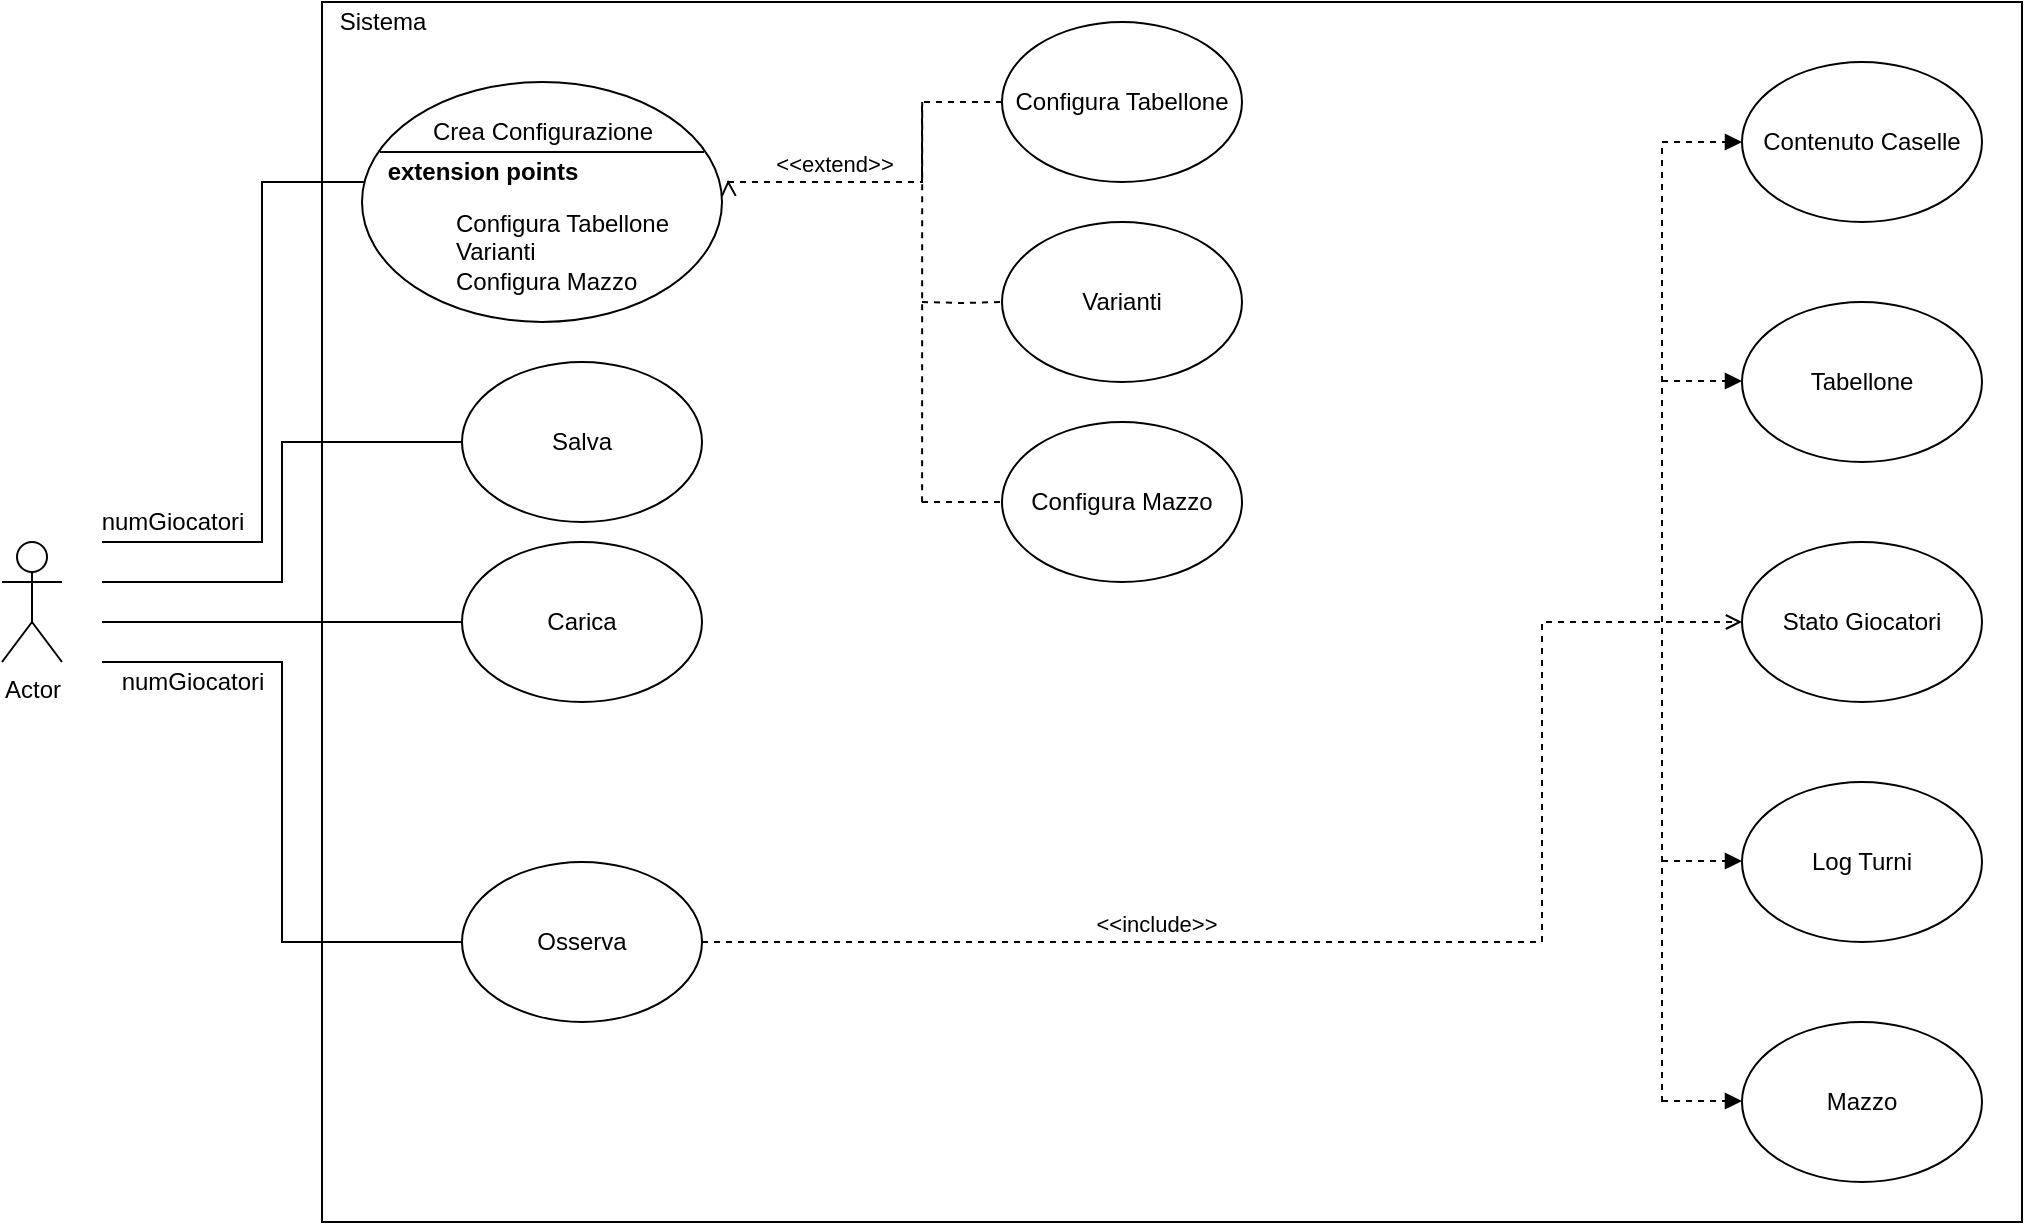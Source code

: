<mxfile version="15.4.0" type="device"><diagram name="Page-1" id="5f0bae14-7c28-e335-631c-24af17079c00"><mxGraphModel dx="1422" dy="822" grid="1" gridSize="10" guides="1" tooltips="1" connect="1" arrows="1" fold="1" page="1" pageScale="1" pageWidth="1100" pageHeight="850" background="none" math="0" shadow="0"><root><mxCell id="0"/><mxCell id="1" parent="0"/><mxCell id="4MX55VUB43imUO6Gwdrm-72" value="" style="rounded=0;whiteSpace=wrap;html=1;" vertex="1" parent="1"><mxGeometry x="190" y="30" width="850" height="610" as="geometry"/></mxCell><mxCell id="4MX55VUB43imUO6Gwdrm-2" value="Actor" style="shape=umlActor;verticalLabelPosition=bottom;verticalAlign=top;html=1;outlineConnect=0;" vertex="1" parent="1"><mxGeometry x="30" y="300" width="30" height="60" as="geometry"/></mxCell><mxCell id="4MX55VUB43imUO6Gwdrm-7" value="Osserva" style="ellipse;whiteSpace=wrap;html=1;" vertex="1" parent="1"><mxGeometry x="260" y="460" width="120" height="80" as="geometry"/></mxCell><mxCell id="4MX55VUB43imUO6Gwdrm-8" value="Tabellone" style="ellipse;whiteSpace=wrap;html=1;" vertex="1" parent="1"><mxGeometry x="900" y="180" width="120" height="80" as="geometry"/></mxCell><mxCell id="4MX55VUB43imUO6Gwdrm-9" value="Stato Giocatori" style="ellipse;whiteSpace=wrap;html=1;" vertex="1" parent="1"><mxGeometry x="900" y="300" width="120" height="80" as="geometry"/></mxCell><mxCell id="4MX55VUB43imUO6Gwdrm-10" value="Mazzo" style="ellipse;whiteSpace=wrap;html=1;" vertex="1" parent="1"><mxGeometry x="900" y="540" width="120" height="80" as="geometry"/></mxCell><mxCell id="4MX55VUB43imUO6Gwdrm-11" value="Log Turni" style="ellipse;whiteSpace=wrap;html=1;" vertex="1" parent="1"><mxGeometry x="900" y="420" width="120" height="80" as="geometry"/></mxCell><mxCell id="4MX55VUB43imUO6Gwdrm-12" value="Contenuto Caselle" style="ellipse;whiteSpace=wrap;html=1;" vertex="1" parent="1"><mxGeometry x="900" y="60" width="120" height="80" as="geometry"/></mxCell><mxCell id="4MX55VUB43imUO6Gwdrm-14" value="&amp;lt;&amp;lt;include&amp;gt;&amp;gt;" style="html=1;verticalAlign=bottom;labelBackgroundColor=none;endArrow=open;endFill=0;dashed=1;rounded=0;edgeStyle=orthogonalEdgeStyle;exitX=1;exitY=0.5;exitDx=0;exitDy=0;" edge="1" parent="1" source="4MX55VUB43imUO6Gwdrm-7"><mxGeometry x="-0.333" width="160" relative="1" as="geometry"><mxPoint x="390" y="340" as="sourcePoint"/><mxPoint x="900" y="340" as="targetPoint"/><Array as="points"><mxPoint x="800" y="500"/><mxPoint x="800" y="340"/></Array><mxPoint as="offset"/></mxGeometry></mxCell><mxCell id="4MX55VUB43imUO6Gwdrm-15" value="" style="endArrow=none;dashed=1;html=1;rounded=0;edgeStyle=orthogonalEdgeStyle;" edge="1" parent="1"><mxGeometry width="50" height="50" relative="1" as="geometry"><mxPoint x="860" y="580" as="sourcePoint"/><mxPoint x="860" y="100" as="targetPoint"/></mxGeometry></mxCell><mxCell id="4MX55VUB43imUO6Gwdrm-19" value="" style="html=1;verticalAlign=bottom;labelBackgroundColor=none;endArrow=block;endFill=1;dashed=1;rounded=0;edgeStyle=orthogonalEdgeStyle;" edge="1" parent="1"><mxGeometry width="160" relative="1" as="geometry"><mxPoint x="860" y="100" as="sourcePoint"/><mxPoint x="900" y="100" as="targetPoint"/></mxGeometry></mxCell><mxCell id="4MX55VUB43imUO6Gwdrm-21" value="" style="html=1;verticalAlign=bottom;labelBackgroundColor=none;endArrow=block;endFill=1;dashed=1;rounded=0;edgeStyle=orthogonalEdgeStyle;" edge="1" parent="1"><mxGeometry width="160" relative="1" as="geometry"><mxPoint x="860" y="219.5" as="sourcePoint"/><mxPoint x="900" y="219.5" as="targetPoint"/></mxGeometry></mxCell><mxCell id="4MX55VUB43imUO6Gwdrm-22" value="" style="html=1;verticalAlign=bottom;labelBackgroundColor=none;endArrow=block;endFill=1;dashed=1;rounded=0;edgeStyle=orthogonalEdgeStyle;" edge="1" parent="1"><mxGeometry width="160" relative="1" as="geometry"><mxPoint x="860" y="459.5" as="sourcePoint"/><mxPoint x="900" y="459.5" as="targetPoint"/></mxGeometry></mxCell><mxCell id="4MX55VUB43imUO6Gwdrm-23" value="" style="html=1;verticalAlign=bottom;labelBackgroundColor=none;endArrow=block;endFill=1;dashed=1;rounded=0;edgeStyle=orthogonalEdgeStyle;" edge="1" parent="1"><mxGeometry width="160" relative="1" as="geometry"><mxPoint x="860" y="579.5" as="sourcePoint"/><mxPoint x="900" y="579.5" as="targetPoint"/></mxGeometry></mxCell><mxCell id="4MX55VUB43imUO6Gwdrm-59" value="" style="endArrow=none;html=1;endSize=12;startArrow=none;startSize=14;startFill=0;edgeStyle=orthogonalEdgeStyle;align=center;verticalAlign=bottom;endFill=0;rounded=0;entryX=0;entryY=0.5;entryDx=0;entryDy=0;" edge="1" parent="1"><mxGeometry y="60" relative="1" as="geometry"><mxPoint x="80" y="300" as="sourcePoint"/><mxPoint x="250" y="120" as="targetPoint"/><Array as="points"><mxPoint x="160" y="300"/><mxPoint x="160" y="120"/></Array><mxPoint as="offset"/></mxGeometry></mxCell><mxCell id="4MX55VUB43imUO6Gwdrm-67" value="Carica" style="ellipse;whiteSpace=wrap;html=1;" vertex="1" parent="1"><mxGeometry x="260" y="300" width="120" height="80" as="geometry"/></mxCell><mxCell id="4MX55VUB43imUO6Gwdrm-68" value="" style="endArrow=none;html=1;endSize=12;startArrow=none;startSize=14;startFill=0;edgeStyle=orthogonalEdgeStyle;align=center;verticalAlign=bottom;endFill=0;rounded=0;entryX=0;entryY=0.5;entryDx=0;entryDy=0;" edge="1" parent="1" target="4MX55VUB43imUO6Gwdrm-67"><mxGeometry y="60" relative="1" as="geometry"><mxPoint x="80" y="340" as="sourcePoint"/><mxPoint x="270" y="540" as="targetPoint"/><Array as="points"><mxPoint x="260" y="340"/></Array><mxPoint as="offset"/></mxGeometry></mxCell><mxCell id="4MX55VUB43imUO6Gwdrm-70" value="Salva" style="ellipse;whiteSpace=wrap;html=1;" vertex="1" parent="1"><mxGeometry x="260" y="210" width="120" height="80" as="geometry"/></mxCell><mxCell id="4MX55VUB43imUO6Gwdrm-71" value="" style="endArrow=none;html=1;endSize=12;startArrow=none;startSize=14;startFill=0;edgeStyle=orthogonalEdgeStyle;align=center;verticalAlign=bottom;endFill=0;rounded=0;entryX=0;entryY=0.5;entryDx=0;entryDy=0;" edge="1" parent="1" target="4MX55VUB43imUO6Gwdrm-70"><mxGeometry y="60" relative="1" as="geometry"><mxPoint x="170" y="320" as="sourcePoint"/><mxPoint x="210" y="500" as="targetPoint"/><Array as="points"><mxPoint x="80" y="320"/><mxPoint x="170" y="320"/><mxPoint x="170" y="250"/></Array><mxPoint as="offset"/></mxGeometry></mxCell><mxCell id="4MX55VUB43imUO6Gwdrm-73" value="Sistema" style="text;html=1;align=center;verticalAlign=middle;resizable=0;points=[];autosize=1;strokeColor=none;fillColor=none;" vertex="1" parent="1"><mxGeometry x="190" y="30" width="60" height="20" as="geometry"/></mxCell><mxCell id="4MX55VUB43imUO6Gwdrm-77" value="Configura Tabellone&lt;span style=&quot;color: rgba(0 , 0 , 0 , 0) ; font-family: monospace ; font-size: 0px&quot;&gt;%3CmxGraphModel%3E%3Croot%3E%3CmxCell%20id%3D%220%22%2F%3E%3CmxCell%20id%3D%221%22%20parent%3D%220%22%2F%3E%3CmxCell%20id%3D%222%22%20value%3D%22%22%20style%3D%22endArrow%3Dnone%3Bhtml%3D1%3BendSize%3D12%3BstartArrow%3Dnone%3BstartSize%3D14%3BstartFill%3D0%3BedgeStyle%3DorthogonalEdgeStyle%3Balign%3Dcenter%3BverticalAlign%3Dbottom%3BendFill%3D0%3Brounded%3D0%3BentryX%3D0%3BentryY%3D0.5%3BentryDx%3D0%3BentryDy%3D0%3B%22%20edge%3D%221%22%20parent%3D%221%22%3E%3CmxGeometry%20y%3D%2260%22%20relative%3D%221%22%20as%3D%22geometry%22%3E%3CmxPoint%20x%3D%2280%22%20y%3D%22360%22%20as%3D%22sourcePoint%22%2F%3E%3CmxPoint%20x%3D%22200%22%20y%3D%22520%22%20as%3D%22targetPoint%22%2F%3E%3CArray%20as%3D%22points%22%3E%3CmxPoint%20x%3D%2280%22%20y%3D%22360%22%2F%3E%3CmxPoint%20x%3D%22160%22%20y%3D%22360%22%2F%3E%3CmxPoint%20x%3D%22160%22%20y%3D%22520%22%2F%3E%3C%2FArray%3E%3CmxPoint%20as%3D%22offset%22%2F%3E%3C%2FmxGeometry%3E%3C%2FmxCell%3E%3C%2Froot%3E%3C%2FmxGraphModel%3E&lt;/span&gt;" style="ellipse;whiteSpace=wrap;html=1;" vertex="1" parent="1"><mxGeometry x="530" y="40" width="120" height="80" as="geometry"/></mxCell><mxCell id="4MX55VUB43imUO6Gwdrm-78" value="&amp;lt;&amp;lt;extend&amp;gt;&amp;gt;" style="html=1;verticalAlign=bottom;labelBackgroundColor=none;endArrow=open;endFill=0;dashed=1;rounded=0;edgeStyle=orthogonalEdgeStyle;entryX=1.017;entryY=0.408;entryDx=0;entryDy=0;exitX=0;exitY=0.5;exitDx=0;exitDy=0;entryPerimeter=0;" edge="1" parent="1" source="4MX55VUB43imUO6Gwdrm-77" target="4MX55VUB43imUO6Gwdrm-89"><mxGeometry x="0.4" width="160" relative="1" as="geometry"><mxPoint x="380" y="150" as="sourcePoint"/><mxPoint x="370" y="120" as="targetPoint"/><Array as="points"><mxPoint x="490" y="80"/><mxPoint x="490" y="120"/></Array><mxPoint as="offset"/></mxGeometry></mxCell><mxCell id="4MX55VUB43imUO6Gwdrm-79" value="Varianti&lt;span style=&quot;color: rgba(0 , 0 , 0 , 0) ; font-family: monospace ; font-size: 0px&quot;&gt;%3CmxGraphModel%3E%3Croot%3E%3CmxCell%20id%3D%220%22%2F%3E%3CmxCell%20id%3D%221%22%20parent%3D%220%22%2F%3E%3CmxCell%20id%3D%222%22%20value%3D%22%22%20style%3D%22endArrow%3Dnone%3Bhtml%3D1%3BendSize%3D12%3BstartArrow%3Dnone%3BstartSize%3D14%3BstartFill%3D0%3BedgeStyle%3DorthogonalEdgeStyle%3Balign%3Dcenter%3BverticalAlign%3Dbottom%3BendFill%3D0%3Brounded%3D0%3BentryX%3D0%3BentryY%3D0.5%3BentryDx%3D0%3BentryDy%3D0%3B%22%20edge%3D%221%22%20parent%3D%221%22%3E%3CmxGeometry%20y%3D%2260%22%20relative%3D%221%22%20as%3D%22geometry%22%3E%3CmxPoint%20x%3D%2280%22%20y%3D%22360%22%20as%3D%22sourcePoint%22%2F%3E%3CmxPoint%20x%3D%22200%22%20y%3D%22520%22%20as%3D%22targetPoint%22%2F%3E%3CArray%20as%3D%22points%22%3E%3CmxPoint%20x%3D%2280%22%20y%3D%22360%22%2F%3E%3CmxPoint%20x%3D%22160%22%20y%3D%22360%22%2F%3E%3CmxPoint%20x%3D%22160%22%20y%3D%22520%22%2F%3E%3C%2FArray%3E%3CmxPoint%20as%3D%22offset%22%2F%3E%3C%2FmxGeometry%3E%3C%2FmxCell%3E%3C%2Froot%3E%3C%2FmxGraphModel%3E&lt;/span&gt;" style="ellipse;whiteSpace=wrap;html=1;" vertex="1" parent="1"><mxGeometry x="530" y="140" width="120" height="80" as="geometry"/></mxCell><mxCell id="4MX55VUB43imUO6Gwdrm-81" value="Configura Mazzo&lt;span style=&quot;color: rgba(0 , 0 , 0 , 0) ; font-family: monospace ; font-size: 0px&quot;&gt;%3CmxGraphModel%3E%3Croot%3E%3CmxCell%20id%3D%220%22%2F%3E%3CmxCell%20id%3D%221%22%20parent%3D%220%22%2F%3E%3CmxCell%20id%3D%222%22%20value%3D%22%22%20style%3D%22endArrow%3Dnone%3Bhtml%3D1%3BendSize%3D12%3BstartArrow%3Dnone%3BstartSize%3D14%3BstartFill%3D0%3BedgeStyle%3DorthogonalEdgeStyle%3Balign%3Dcenter%3BverticalAlign%3Dbottom%3BendFill%3D0%3Brounded%3D0%3BentryX%3D0%3BentryY%3D0.5%3BentryDx%3D0%3BentryDy%3D0%3B%22%20edge%3D%221%22%20parent%3D%221%22%3E%3CmxGeometry%20y%3D%2260%22%20relative%3D%221%22%20as%3D%22geometry%22%3E%3CmxPoint%20x%3D%2280%22%20y%3D%22360%22%20as%3D%22sourcePoint%22%2F%3E%3CmxPoint%20x%3D%22200%22%20y%3D%22520%22%20as%3D%22targetPoint%22%2F%3E%3CArray%20as%3D%22points%22%3E%3CmxPoint%20x%3D%2280%22%20y%3D%22360%22%2F%3E%3CmxPoint%20x%3D%22160%22%20y%3D%22360%22%2F%3E%3CmxPoint%20x%3D%22160%22%20y%3D%22520%22%2F%3E%3C%2FArray%3E%3CmxPoint%20as%3D%22offset%22%2F%3E%3C%2FmxGeometry%3E%3C%2FmxCell%3E%3C%2Froot%3E%3C%2FmxGraphModel%3E&lt;/span&gt;" style="ellipse;whiteSpace=wrap;html=1;" vertex="1" parent="1"><mxGeometry x="530" y="240" width="120" height="80" as="geometry"/></mxCell><mxCell id="4MX55VUB43imUO6Gwdrm-83" value="" style="endArrow=none;dashed=1;html=1;rounded=0;exitX=0.353;exitY=0.41;exitDx=0;exitDy=0;edgeStyle=orthogonalEdgeStyle;exitPerimeter=0;" edge="1" parent="1" source="4MX55VUB43imUO6Gwdrm-72"><mxGeometry width="50" height="50" relative="1" as="geometry"><mxPoint x="490" y="150" as="sourcePoint"/><mxPoint x="490" y="120" as="targetPoint"/><Array as="points"><mxPoint x="490" y="80"/><mxPoint x="490" y="80"/></Array></mxGeometry></mxCell><mxCell id="4MX55VUB43imUO6Gwdrm-84" value="" style="endArrow=none;dashed=1;html=1;rounded=0;edgeStyle=orthogonalEdgeStyle;" edge="1" parent="1"><mxGeometry width="50" height="50" relative="1" as="geometry"><mxPoint x="490" y="280" as="sourcePoint"/><mxPoint x="530" y="280" as="targetPoint"/></mxGeometry></mxCell><mxCell id="4MX55VUB43imUO6Gwdrm-85" value="" style="endArrow=none;dashed=1;html=1;rounded=0;edgeStyle=orthogonalEdgeStyle;entryX=0;entryY=0.5;entryDx=0;entryDy=0;" edge="1" parent="1" target="4MX55VUB43imUO6Gwdrm-79"><mxGeometry width="50" height="50" relative="1" as="geometry"><mxPoint x="490" y="180" as="sourcePoint"/><mxPoint x="500" y="160" as="targetPoint"/></mxGeometry></mxCell><mxCell id="4MX55VUB43imUO6Gwdrm-86" value="" style="endArrow=none;html=1;endSize=12;startArrow=none;startSize=14;startFill=0;edgeStyle=orthogonalEdgeStyle;align=center;verticalAlign=bottom;endFill=0;rounded=0;" edge="1" parent="1"><mxGeometry y="60" relative="1" as="geometry"><mxPoint x="80" y="360" as="sourcePoint"/><mxPoint x="260" y="500" as="targetPoint"/><Array as="points"><mxPoint x="90" y="360"/><mxPoint x="170" y="360"/><mxPoint x="170" y="500"/><mxPoint x="260" y="500"/></Array><mxPoint as="offset"/></mxGeometry></mxCell><mxCell id="4MX55VUB43imUO6Gwdrm-87" value="numGiocatori" style="text;html=1;align=center;verticalAlign=middle;resizable=0;points=[];autosize=1;strokeColor=none;fillColor=none;" vertex="1" parent="1"><mxGeometry x="70" y="280" width="90" height="20" as="geometry"/></mxCell><mxCell id="4MX55VUB43imUO6Gwdrm-88" value="numGiocatori" style="text;html=1;align=center;verticalAlign=middle;resizable=0;points=[];autosize=1;strokeColor=none;fillColor=none;" vertex="1" parent="1"><mxGeometry x="80" y="360" width="90" height="20" as="geometry"/></mxCell><mxCell id="4MX55VUB43imUO6Gwdrm-89" value="" style="shape=ellipse;container=1;horizontal=1;horizontalStack=0;resizeParent=1;resizeParentMax=0;resizeLast=0;html=1;dashed=0;collapsible=0;" vertex="1" parent="1"><mxGeometry x="210" y="70" width="180" height="120" as="geometry"/></mxCell><mxCell id="4MX55VUB43imUO6Gwdrm-90" value="Crea Configurazione" style="html=1;strokeColor=none;fillColor=none;align=center;verticalAlign=middle;rotatable=0;" vertex="1" parent="4MX55VUB43imUO6Gwdrm-89"><mxGeometry y="10" width="180" height="30" as="geometry"/></mxCell><mxCell id="4MX55VUB43imUO6Gwdrm-91" value="" style="line;strokeWidth=1;fillColor=none;rotatable=0;labelPosition=right;points=[];portConstraint=eastwest;dashed=0;resizeWidth=1;" vertex="1" parent="4MX55VUB43imUO6Gwdrm-89"><mxGeometry x="9" y="30" width="162" height="10" as="geometry"/></mxCell><mxCell id="4MX55VUB43imUO6Gwdrm-92" value="extension points" style="text;html=1;align=center;verticalAlign=middle;rotatable=0;fontStyle=1" vertex="1" parent="4MX55VUB43imUO6Gwdrm-89"><mxGeometry x="-30" y="30" width="180" height="30" as="geometry"/></mxCell><mxCell id="4MX55VUB43imUO6Gwdrm-93" value="Configura Tabellone&lt;br&gt;Varianti&lt;br&gt;Configura Mazzo" style="text;html=1;align=left;verticalAlign=middle;rotatable=0;spacingLeft=25;" vertex="1" parent="4MX55VUB43imUO6Gwdrm-89"><mxGeometry x="20" y="70" width="180" height="30" as="geometry"/></mxCell></root></mxGraphModel></diagram></mxfile>